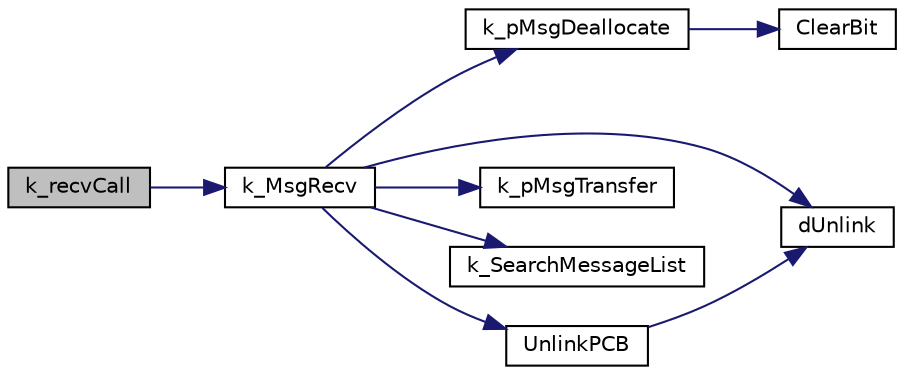 digraph "k_recvCall"
{
 // LATEX_PDF_SIZE
  edge [fontname="Helvetica",fontsize="10",labelfontname="Helvetica",labelfontsize="10"];
  node [fontname="Helvetica",fontsize="10",shape=record];
  rankdir="LR";
  Node1 [label="k_recvCall",height=0.2,width=0.4,color="black", fillcolor="grey75", style="filled", fontcolor="black",tooltip="Performs all operations required to receive a message from a message box to a message box belonging t..."];
  Node1 -> Node2 [color="midnightblue",fontsize="10",style="solid",fontname="Helvetica"];
  Node2 [label="k_MsgRecv",height=0.2,width=0.4,color="black", fillcolor="white", style="filled",URL="$k__messaging_8c.html#a410b0e1c8cc0056a178c1ef49ad45bc4",tooltip="Recieves a message from a process to another."];
  Node2 -> Node3 [color="midnightblue",fontsize="10",style="solid",fontname="Helvetica"];
  Node3 [label="dUnlink",height=0.2,width=0.4,color="black", fillcolor="white", style="filled",URL="$dlist_8c.html#a4ac5bcc32a4b91f514e4eeff11361b61",tooltip="Unlinks a node from its current list."];
  Node2 -> Node4 [color="midnightblue",fontsize="10",style="solid",fontname="Helvetica"];
  Node4 [label="k_pMsgDeallocate",height=0.2,width=0.4,color="black", fillcolor="white", style="filled",URL="$k__messaging_8c.html#a1f49ca1a455ee48b9566a2c6257aab49",tooltip="De-allocates a message."];
  Node4 -> Node5 [color="midnightblue",fontsize="10",style="solid",fontname="Helvetica"];
  Node5 [label="ClearBit",height=0.2,width=0.4,color="black", fillcolor="white", style="filled",URL="$bitmap_8c.html#a1450145a97ea1efa0f35f6aaf05dbcd9",tooltip="Clears a specific bit in a bitmap."];
  Node2 -> Node6 [color="midnightblue",fontsize="10",style="solid",fontname="Helvetica"];
  Node6 [label="k_pMsgTransfer",height=0.2,width=0.4,color="black", fillcolor="white", style="filled",URL="$k__messaging_8c.html#a2296f76d232e8344b339d30d174bcf98",tooltip="Transfers a message to another."];
  Node2 -> Node7 [color="midnightblue",fontsize="10",style="solid",fontname="Helvetica"];
  Node7 [label="k_SearchMessageList",height=0.2,width=0.4,color="black", fillcolor="white", style="filled",URL="$k__messaging_8c.html#a70e4d17dd7f132ac9891b633571b3609",tooltip="Searches through message list for a message with a particular message box as its source."];
  Node2 -> Node8 [color="midnightblue",fontsize="10",style="solid",fontname="Helvetica"];
  Node8 [label="UnlinkPCB",height=0.2,width=0.4,color="black", fillcolor="white", style="filled",URL="$k__scheduler_8c.html#a020cd5ae59a5fa38146a31260f17ee30",tooltip="Unlinks PCB from its Process queue."];
  Node8 -> Node3 [color="midnightblue",fontsize="10",style="solid",fontname="Helvetica"];
}
